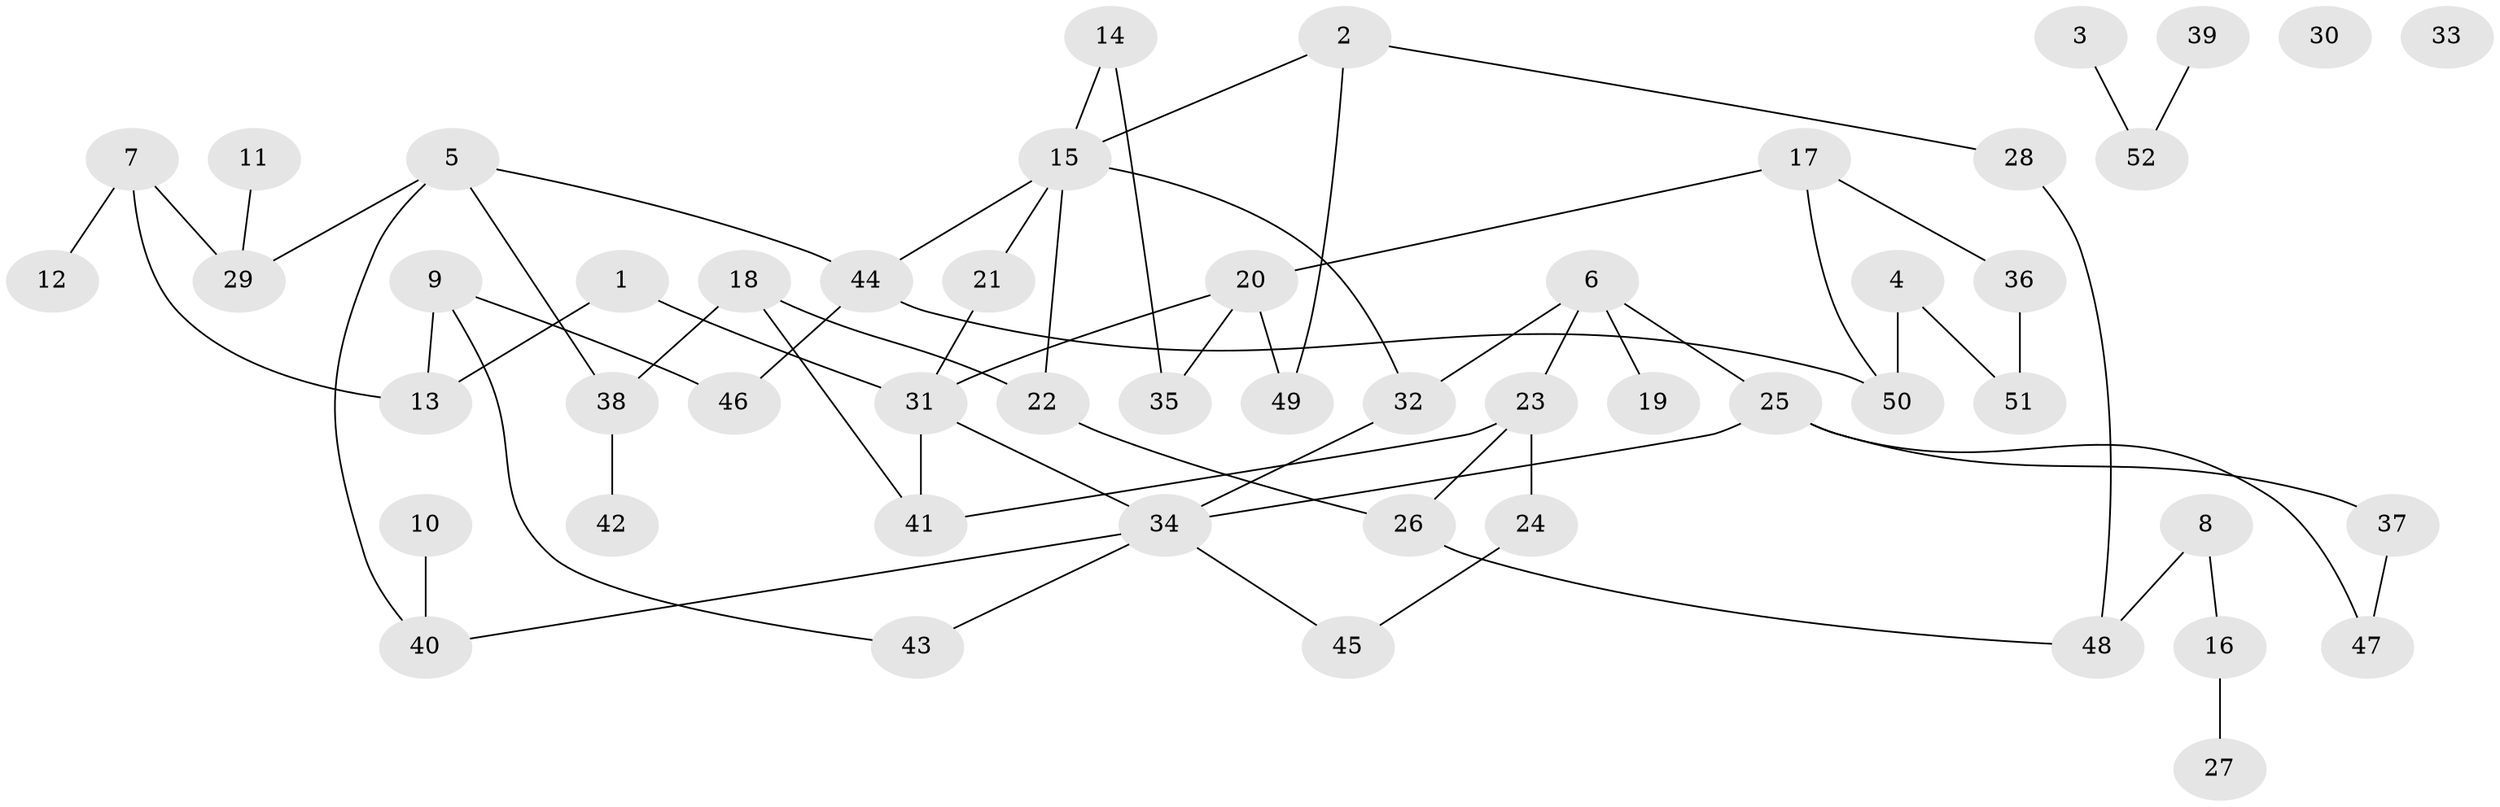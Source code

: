 // coarse degree distribution, {5: 0.06060606060606061, 3: 0.15151515151515152, 1: 0.18181818181818182, 2: 0.30303030303030304, 4: 0.18181818181818182, 8: 0.030303030303030304, 7: 0.030303030303030304, 0: 0.06060606060606061}
// Generated by graph-tools (version 1.1) at 2025/23/03/03/25 07:23:26]
// undirected, 52 vertices, 65 edges
graph export_dot {
graph [start="1"]
  node [color=gray90,style=filled];
  1;
  2;
  3;
  4;
  5;
  6;
  7;
  8;
  9;
  10;
  11;
  12;
  13;
  14;
  15;
  16;
  17;
  18;
  19;
  20;
  21;
  22;
  23;
  24;
  25;
  26;
  27;
  28;
  29;
  30;
  31;
  32;
  33;
  34;
  35;
  36;
  37;
  38;
  39;
  40;
  41;
  42;
  43;
  44;
  45;
  46;
  47;
  48;
  49;
  50;
  51;
  52;
  1 -- 13;
  1 -- 31;
  2 -- 15;
  2 -- 28;
  2 -- 49;
  3 -- 52;
  4 -- 50;
  4 -- 51;
  5 -- 29;
  5 -- 38;
  5 -- 40;
  5 -- 44;
  6 -- 19;
  6 -- 23;
  6 -- 25;
  6 -- 32;
  7 -- 12;
  7 -- 13;
  7 -- 29;
  8 -- 16;
  8 -- 48;
  9 -- 13;
  9 -- 43;
  9 -- 46;
  10 -- 40;
  11 -- 29;
  14 -- 15;
  14 -- 35;
  15 -- 21;
  15 -- 22;
  15 -- 32;
  15 -- 44;
  16 -- 27;
  17 -- 20;
  17 -- 36;
  17 -- 50;
  18 -- 22;
  18 -- 38;
  18 -- 41;
  20 -- 31;
  20 -- 35;
  20 -- 49;
  21 -- 31;
  22 -- 26;
  23 -- 24;
  23 -- 26;
  23 -- 41;
  24 -- 45;
  25 -- 34;
  25 -- 37;
  25 -- 47;
  26 -- 48;
  28 -- 48;
  31 -- 34;
  31 -- 41;
  32 -- 34;
  34 -- 40;
  34 -- 43;
  34 -- 45;
  36 -- 51;
  37 -- 47;
  38 -- 42;
  39 -- 52;
  44 -- 46;
  44 -- 50;
}

